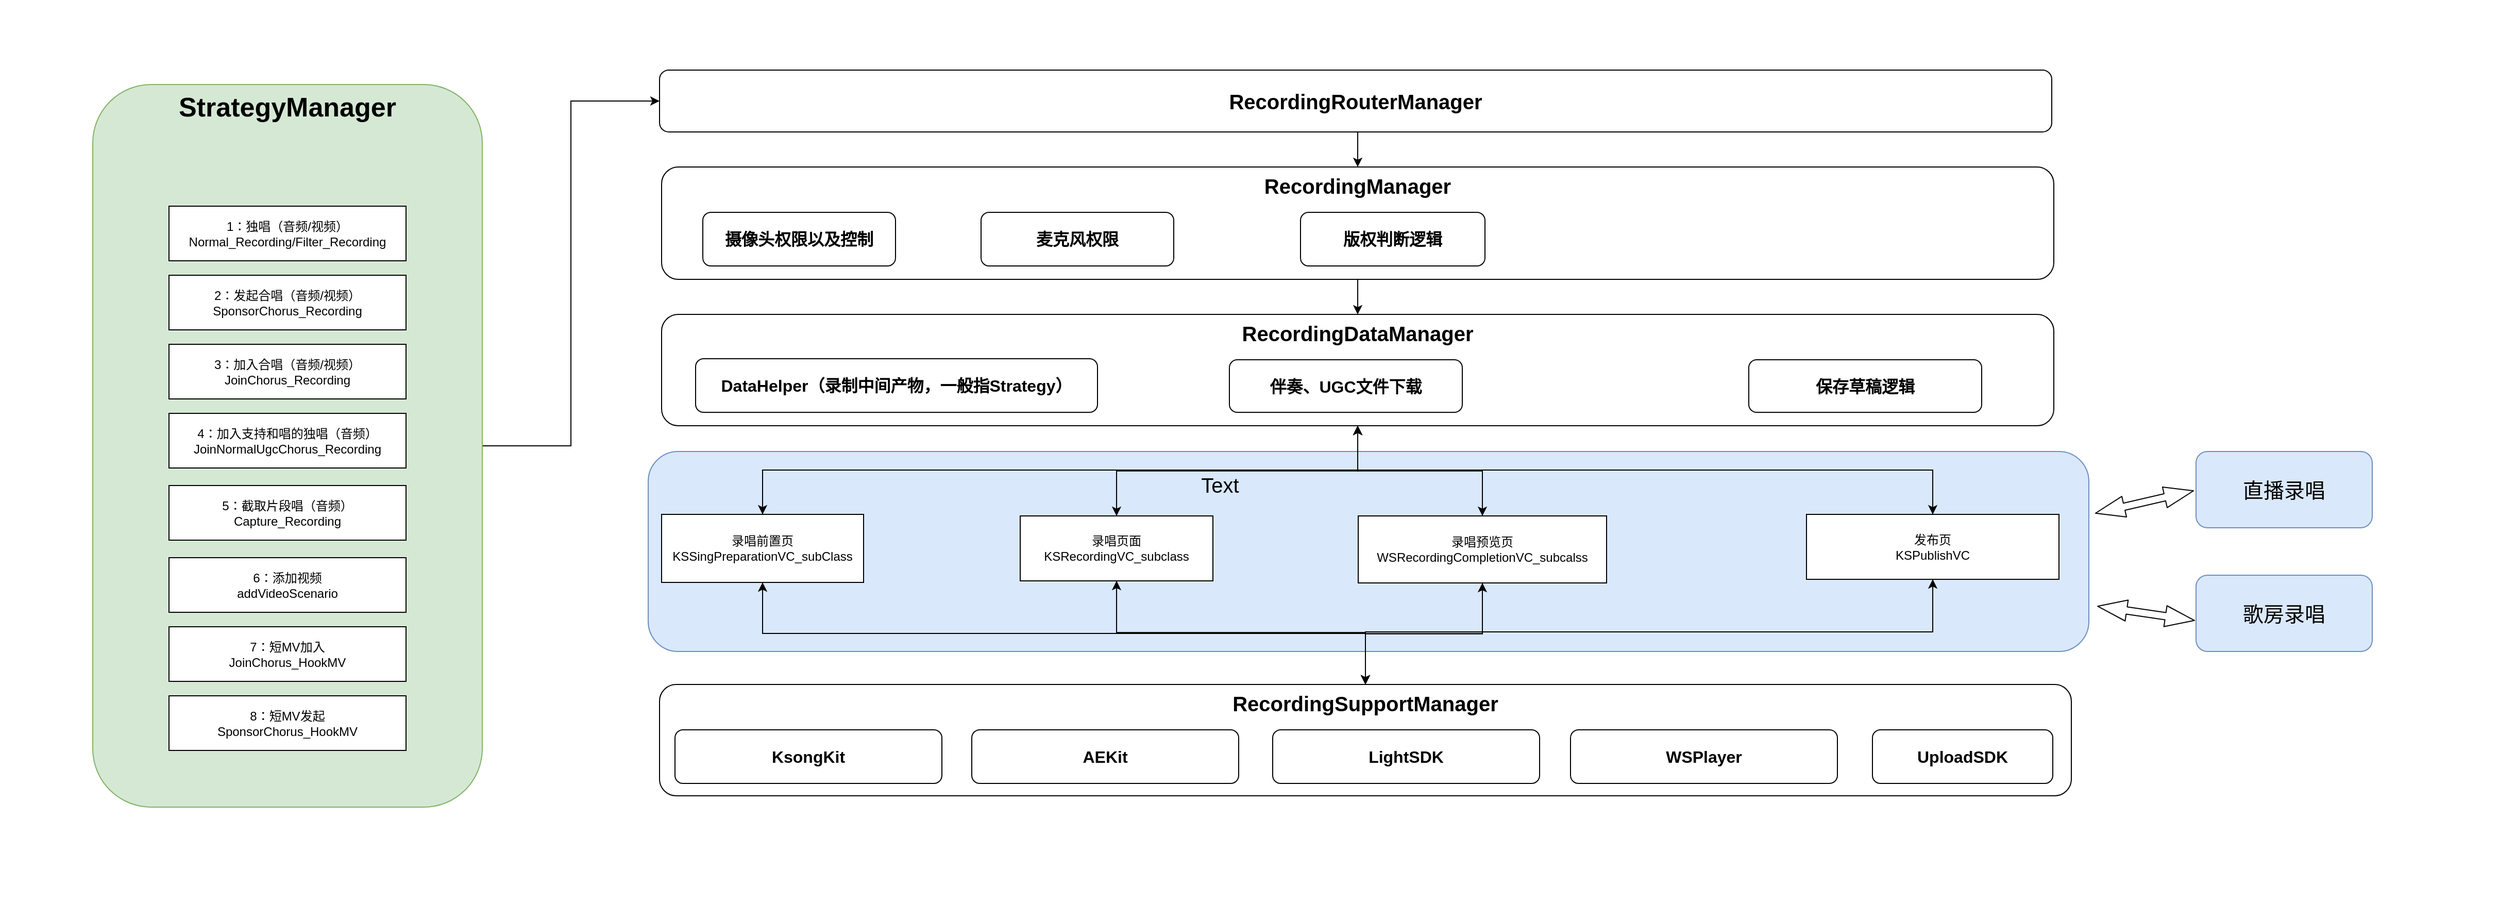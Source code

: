 <mxfile version="14.7.7" type="github">
  <diagram id="4FbR9pomIaIVxxBciywS" name="Page-1">
    <mxGraphModel dx="3631" dy="1334" grid="0" gridSize="10" guides="1" tooltips="1" connect="1" arrows="1" fold="1" page="0" pageScale="1" pageWidth="827" pageHeight="1169" math="0" shadow="0">
      <root>
        <mxCell id="0" />
        <mxCell id="1" parent="0" />
        <mxCell id="91c_8JPLTD3vud4gfQtf-39" value="" style="rounded=1;whiteSpace=wrap;html=1;fontSize=20;verticalAlign=middle;fillColor=#dae8fc;strokeColor=#6c8ebf;" vertex="1" parent="1">
          <mxGeometry x="-324" y="367" width="1398" height="194" as="geometry" />
        </mxCell>
        <mxCell id="91c_8JPLTD3vud4gfQtf-4" style="edgeStyle=orthogonalEdgeStyle;rounded=0;orthogonalLoop=1;jettySize=auto;html=1;exitX=1;exitY=0.5;exitDx=0;exitDy=0;entryX=0;entryY=0.5;entryDx=0;entryDy=0;" edge="1" parent="1" source="udFPGeZrtBHDWeZ5HIYq-1" target="91c_8JPLTD3vud4gfQtf-1">
          <mxGeometry relative="1" as="geometry" />
        </mxCell>
        <mxCell id="udFPGeZrtBHDWeZ5HIYq-1" value="&lt;b&gt;&lt;font style=&quot;font-size: 26px&quot;&gt;StrategyManager&lt;/font&gt;&lt;/b&gt;" style="rounded=1;whiteSpace=wrap;html=1;verticalAlign=top;fillColor=#d5e8d4;strokeColor=#82b366;" parent="1" vertex="1">
          <mxGeometry x="-863" y="11" width="378" height="701" as="geometry" />
        </mxCell>
        <mxCell id="udFPGeZrtBHDWeZ5HIYq-2" value="" style="group" parent="1" vertex="1" connectable="0">
          <mxGeometry x="-789" y="73" width="230" height="584" as="geometry" />
        </mxCell>
        <mxCell id="udFPGeZrtBHDWeZ5HIYq-3" value="" style="group" parent="udFPGeZrtBHDWeZ5HIYq-2" vertex="1" connectable="0">
          <mxGeometry y="56" width="230" height="528" as="geometry" />
        </mxCell>
        <mxCell id="udFPGeZrtBHDWeZ5HIYq-4" value="" style="group" parent="udFPGeZrtBHDWeZ5HIYq-3" vertex="1" connectable="0">
          <mxGeometry width="230" height="528" as="geometry" />
        </mxCell>
        <mxCell id="udFPGeZrtBHDWeZ5HIYq-5" value="1：独唱（音频/视频）&#xa;Normal_Recording/Filter_Recording" style="rounded=0;whiteSpace=wrap;html=1;" parent="udFPGeZrtBHDWeZ5HIYq-4" vertex="1">
          <mxGeometry width="230" height="53" as="geometry" />
        </mxCell>
        <mxCell id="udFPGeZrtBHDWeZ5HIYq-6" value="&lt;div&gt;2：发起合唱（音频/视频）&lt;/div&gt;&lt;div&gt;SponsorChorus_Recording&lt;/div&gt;" style="rounded=0;whiteSpace=wrap;html=1;" parent="udFPGeZrtBHDWeZ5HIYq-4" vertex="1">
          <mxGeometry y="67" width="230" height="53" as="geometry" />
        </mxCell>
        <mxCell id="udFPGeZrtBHDWeZ5HIYq-7" value="&lt;div&gt;3：加入合唱（音频/视频）&lt;/div&gt;&lt;div&gt;JoinChorus_Recording&lt;/div&gt;" style="rounded=0;whiteSpace=wrap;html=1;" parent="udFPGeZrtBHDWeZ5HIYq-4" vertex="1">
          <mxGeometry y="134" width="230" height="53" as="geometry" />
        </mxCell>
        <mxCell id="udFPGeZrtBHDWeZ5HIYq-8" value="&lt;div&gt;4：加入支持和唱的独唱（音频）&lt;/div&gt;&lt;div&gt;JoinNormalUgcChorus_Recording&lt;/div&gt;" style="rounded=0;whiteSpace=wrap;html=1;" parent="udFPGeZrtBHDWeZ5HIYq-4" vertex="1">
          <mxGeometry y="201" width="230" height="53" as="geometry" />
        </mxCell>
        <mxCell id="udFPGeZrtBHDWeZ5HIYq-9" value="&lt;div&gt;5：截取片段唱（音频）&lt;/div&gt;&lt;div&gt;Capture_Recording&lt;/div&gt;" style="rounded=0;whiteSpace=wrap;html=1;" parent="udFPGeZrtBHDWeZ5HIYq-4" vertex="1">
          <mxGeometry y="271" width="230" height="53" as="geometry" />
        </mxCell>
        <mxCell id="udFPGeZrtBHDWeZ5HIYq-10" value="&lt;div&gt;6：添加视频&lt;/div&gt;&lt;div&gt;addVideoScenario&lt;/div&gt;" style="rounded=0;whiteSpace=wrap;html=1;" parent="udFPGeZrtBHDWeZ5HIYq-4" vertex="1">
          <mxGeometry y="341" width="230" height="53" as="geometry" />
        </mxCell>
        <mxCell id="udFPGeZrtBHDWeZ5HIYq-11" value="&lt;div&gt;7：短MV加入&lt;/div&gt;&lt;div&gt;JoinChorus_HookMV&lt;/div&gt;" style="rounded=0;whiteSpace=wrap;html=1;" parent="udFPGeZrtBHDWeZ5HIYq-4" vertex="1">
          <mxGeometry y="408" width="230" height="53" as="geometry" />
        </mxCell>
        <mxCell id="udFPGeZrtBHDWeZ5HIYq-12" value="&lt;div&gt;8：短MV发起&lt;/div&gt;&lt;div&gt;SponsorChorus_HookMV&lt;/div&gt;" style="rounded=0;whiteSpace=wrap;html=1;" parent="udFPGeZrtBHDWeZ5HIYq-4" vertex="1">
          <mxGeometry y="475" width="230" height="53" as="geometry" />
        </mxCell>
        <mxCell id="91c_8JPLTD3vud4gfQtf-41" style="edgeStyle=orthogonalEdgeStyle;rounded=0;orthogonalLoop=1;jettySize=auto;html=1;exitX=0.5;exitY=1;exitDx=0;exitDy=0;entryX=0.5;entryY=0;entryDx=0;entryDy=0;fontSize=20;" edge="1" parent="1" source="udFPGeZrtBHDWeZ5HIYq-13" target="udFPGeZrtBHDWeZ5HIYq-34">
          <mxGeometry relative="1" as="geometry" />
        </mxCell>
        <mxCell id="udFPGeZrtBHDWeZ5HIYq-13" value="&lt;b&gt;&lt;font style=&quot;font-size: 20px&quot;&gt;RecordingManager&lt;/font&gt;&lt;/b&gt;" style="rounded=1;whiteSpace=wrap;html=1;verticalAlign=top;" parent="1" vertex="1">
          <mxGeometry x="-311" y="91" width="1351" height="109" as="geometry" />
        </mxCell>
        <mxCell id="91c_8JPLTD3vud4gfQtf-30" style="edgeStyle=orthogonalEdgeStyle;rounded=0;orthogonalLoop=1;jettySize=auto;html=1;exitX=0.5;exitY=1;exitDx=0;exitDy=0;entryX=0.5;entryY=0;entryDx=0;entryDy=0;fontSize=20;" edge="1" parent="1" source="udFPGeZrtBHDWeZ5HIYq-16" target="91c_8JPLTD3vud4gfQtf-15">
          <mxGeometry relative="1" as="geometry" />
        </mxCell>
        <mxCell id="91c_8JPLTD3vud4gfQtf-35" style="edgeStyle=orthogonalEdgeStyle;rounded=0;orthogonalLoop=1;jettySize=auto;html=1;exitX=0.5;exitY=0;exitDx=0;exitDy=0;entryX=0.5;entryY=1;entryDx=0;entryDy=0;fontSize=20;" edge="1" parent="1" source="udFPGeZrtBHDWeZ5HIYq-16" target="udFPGeZrtBHDWeZ5HIYq-34">
          <mxGeometry relative="1" as="geometry" />
        </mxCell>
        <mxCell id="udFPGeZrtBHDWeZ5HIYq-16" value="&lt;div&gt;录唱前置页&lt;/div&gt;&lt;div&gt;KSSingPreparationVC_subClass&lt;/div&gt;" style="rounded=0;whiteSpace=wrap;html=1;" parent="1" vertex="1">
          <mxGeometry x="-311" y="428" width="196" height="66" as="geometry" />
        </mxCell>
        <mxCell id="91c_8JPLTD3vud4gfQtf-31" style="edgeStyle=orthogonalEdgeStyle;rounded=0;orthogonalLoop=1;jettySize=auto;html=1;exitX=0.5;exitY=1;exitDx=0;exitDy=0;entryX=0.5;entryY=0;entryDx=0;entryDy=0;fontSize=20;" edge="1" parent="1" source="udFPGeZrtBHDWeZ5HIYq-22" target="91c_8JPLTD3vud4gfQtf-15">
          <mxGeometry relative="1" as="geometry" />
        </mxCell>
        <mxCell id="91c_8JPLTD3vud4gfQtf-36" style="edgeStyle=orthogonalEdgeStyle;rounded=0;orthogonalLoop=1;jettySize=auto;html=1;exitX=0.5;exitY=0;exitDx=0;exitDy=0;entryX=0.5;entryY=1;entryDx=0;entryDy=0;fontSize=20;" edge="1" parent="1" source="udFPGeZrtBHDWeZ5HIYq-22" target="udFPGeZrtBHDWeZ5HIYq-34">
          <mxGeometry relative="1" as="geometry" />
        </mxCell>
        <mxCell id="udFPGeZrtBHDWeZ5HIYq-22" value="录唱页面&lt;br&gt;KSRecordingVC_subclass" style="rounded=0;whiteSpace=wrap;html=1;" parent="1" vertex="1">
          <mxGeometry x="37" y="429.5" width="187" height="63" as="geometry" />
        </mxCell>
        <mxCell id="91c_8JPLTD3vud4gfQtf-32" style="edgeStyle=orthogonalEdgeStyle;rounded=0;orthogonalLoop=1;jettySize=auto;html=1;exitX=0.5;exitY=1;exitDx=0;exitDy=0;entryX=0.5;entryY=0;entryDx=0;entryDy=0;fontSize=20;" edge="1" parent="1" source="udFPGeZrtBHDWeZ5HIYq-23" target="91c_8JPLTD3vud4gfQtf-15">
          <mxGeometry relative="1" as="geometry" />
        </mxCell>
        <mxCell id="91c_8JPLTD3vud4gfQtf-37" style="edgeStyle=orthogonalEdgeStyle;rounded=0;orthogonalLoop=1;jettySize=auto;html=1;exitX=0.5;exitY=0;exitDx=0;exitDy=0;entryX=0.5;entryY=1;entryDx=0;entryDy=0;fontSize=20;" edge="1" parent="1" source="udFPGeZrtBHDWeZ5HIYq-23" target="udFPGeZrtBHDWeZ5HIYq-34">
          <mxGeometry relative="1" as="geometry" />
        </mxCell>
        <mxCell id="udFPGeZrtBHDWeZ5HIYq-23" value="录唱预览页&lt;br&gt;WSRecordingCompletionVC_subcalss" style="rounded=0;whiteSpace=wrap;html=1;" parent="1" vertex="1">
          <mxGeometry x="365" y="429.5" width="241" height="65" as="geometry" />
        </mxCell>
        <mxCell id="91c_8JPLTD3vud4gfQtf-38" style="edgeStyle=orthogonalEdgeStyle;rounded=0;orthogonalLoop=1;jettySize=auto;html=1;exitX=0.5;exitY=0;exitDx=0;exitDy=0;entryX=0.5;entryY=1;entryDx=0;entryDy=0;fontSize=20;" edge="1" parent="1" source="udFPGeZrtBHDWeZ5HIYq-24" target="udFPGeZrtBHDWeZ5HIYq-34">
          <mxGeometry relative="1" as="geometry" />
        </mxCell>
        <mxCell id="91c_8JPLTD3vud4gfQtf-43" style="edgeStyle=orthogonalEdgeStyle;rounded=0;orthogonalLoop=1;jettySize=auto;html=1;exitX=0.5;exitY=1;exitDx=0;exitDy=0;entryX=0.5;entryY=0;entryDx=0;entryDy=0;fontSize=20;" edge="1" parent="1" source="udFPGeZrtBHDWeZ5HIYq-24" target="91c_8JPLTD3vud4gfQtf-15">
          <mxGeometry relative="1" as="geometry" />
        </mxCell>
        <mxCell id="udFPGeZrtBHDWeZ5HIYq-24" value="发布页&#xa;KSPublishVC" style="rounded=0;whiteSpace=wrap;html=1;" parent="1" vertex="1">
          <mxGeometry x="800" y="428" width="245" height="63" as="geometry" />
        </mxCell>
        <mxCell id="udFPGeZrtBHDWeZ5HIYq-33" value="摄像头权限以及控制" style="rounded=1;whiteSpace=wrap;html=1;verticalAlign=middle;fontStyle=1;fontSize=16;" parent="1" vertex="1">
          <mxGeometry x="-271" y="135" width="187" height="52" as="geometry" />
        </mxCell>
        <mxCell id="91c_8JPLTD3vud4gfQtf-11" style="edgeStyle=orthogonalEdgeStyle;rounded=0;orthogonalLoop=1;jettySize=auto;html=1;exitX=0.5;exitY=1;exitDx=0;exitDy=0;fontSize=20;" edge="1" parent="1" source="udFPGeZrtBHDWeZ5HIYq-34" target="udFPGeZrtBHDWeZ5HIYq-16">
          <mxGeometry relative="1" as="geometry" />
        </mxCell>
        <mxCell id="91c_8JPLTD3vud4gfQtf-12" style="edgeStyle=orthogonalEdgeStyle;rounded=0;orthogonalLoop=1;jettySize=auto;html=1;exitX=0.5;exitY=1;exitDx=0;exitDy=0;entryX=0.5;entryY=0;entryDx=0;entryDy=0;fontSize=20;" edge="1" parent="1" source="udFPGeZrtBHDWeZ5HIYq-34" target="udFPGeZrtBHDWeZ5HIYq-22">
          <mxGeometry relative="1" as="geometry" />
        </mxCell>
        <mxCell id="91c_8JPLTD3vud4gfQtf-13" style="edgeStyle=orthogonalEdgeStyle;rounded=0;orthogonalLoop=1;jettySize=auto;html=1;exitX=0.5;exitY=1;exitDx=0;exitDy=0;entryX=0.5;entryY=0;entryDx=0;entryDy=0;fontSize=20;" edge="1" parent="1" source="udFPGeZrtBHDWeZ5HIYq-34" target="udFPGeZrtBHDWeZ5HIYq-23">
          <mxGeometry relative="1" as="geometry" />
        </mxCell>
        <mxCell id="91c_8JPLTD3vud4gfQtf-14" style="edgeStyle=orthogonalEdgeStyle;rounded=0;orthogonalLoop=1;jettySize=auto;html=1;exitX=0.5;exitY=1;exitDx=0;exitDy=0;entryX=0.5;entryY=0;entryDx=0;entryDy=0;fontSize=20;" edge="1" parent="1" source="udFPGeZrtBHDWeZ5HIYq-34" target="udFPGeZrtBHDWeZ5HIYq-24">
          <mxGeometry relative="1" as="geometry" />
        </mxCell>
        <mxCell id="udFPGeZrtBHDWeZ5HIYq-34" value="&lt;font style=&quot;font-size: 20px&quot;&gt;RecordingDataManager&lt;/font&gt;" style="rounded=1;whiteSpace=wrap;html=1;verticalAlign=top;fontStyle=1;fontSize=16;" parent="1" vertex="1">
          <mxGeometry x="-311" y="234" width="1351" height="108" as="geometry" />
        </mxCell>
        <mxCell id="91c_8JPLTD3vud4gfQtf-5" style="edgeStyle=orthogonalEdgeStyle;rounded=0;orthogonalLoop=1;jettySize=auto;html=1;exitX=0.5;exitY=1;exitDx=0;exitDy=0;entryX=0.5;entryY=0;entryDx=0;entryDy=0;" edge="1" parent="1" source="91c_8JPLTD3vud4gfQtf-1" target="udFPGeZrtBHDWeZ5HIYq-13">
          <mxGeometry relative="1" as="geometry" />
        </mxCell>
        <mxCell id="91c_8JPLTD3vud4gfQtf-1" value="RecordingRouterManager" style="rounded=1;whiteSpace=wrap;html=1;verticalAlign=middle;fontStyle=1;fontSize=20;" vertex="1" parent="1">
          <mxGeometry x="-313" y="-3" width="1351" height="60" as="geometry" />
        </mxCell>
        <mxCell id="udFPGeZrtBHDWeZ5HIYq-18" value="DataHelper（录制中间产物，一般指Strategy）" style="rounded=1;whiteSpace=wrap;html=1;verticalAlign=middle;fontStyle=1;fontSize=16;" parent="1" vertex="1">
          <mxGeometry x="-278" y="277" width="390" height="52" as="geometry" />
        </mxCell>
        <mxCell id="udFPGeZrtBHDWeZ5HIYq-19" value="伴奏、UGC文件下载" style="rounded=1;whiteSpace=wrap;html=1;verticalAlign=middle;fontStyle=1;fontSize=16;" parent="1" vertex="1">
          <mxGeometry x="240" y="278" width="226" height="51" as="geometry" />
        </mxCell>
        <mxCell id="91c_8JPLTD3vud4gfQtf-2" value="保存草稿逻辑" style="rounded=1;whiteSpace=wrap;html=1;verticalAlign=middle;fontStyle=1;fontSize=16;" vertex="1" parent="1">
          <mxGeometry x="744" y="278" width="226" height="51" as="geometry" />
        </mxCell>
        <mxCell id="91c_8JPLTD3vud4gfQtf-3" value="版权判断逻辑" style="rounded=1;whiteSpace=wrap;html=1;verticalAlign=middle;fontStyle=1;fontSize=16;" vertex="1" parent="1">
          <mxGeometry x="309" y="135" width="179" height="52" as="geometry" />
        </mxCell>
        <mxCell id="91c_8JPLTD3vud4gfQtf-26" style="edgeStyle=orthogonalEdgeStyle;rounded=0;orthogonalLoop=1;jettySize=auto;html=1;exitX=0.5;exitY=0;exitDx=0;exitDy=0;entryX=0.5;entryY=1;entryDx=0;entryDy=0;fontSize=20;" edge="1" parent="1" source="91c_8JPLTD3vud4gfQtf-15" target="udFPGeZrtBHDWeZ5HIYq-16">
          <mxGeometry relative="1" as="geometry" />
        </mxCell>
        <mxCell id="91c_8JPLTD3vud4gfQtf-27" style="edgeStyle=orthogonalEdgeStyle;rounded=0;orthogonalLoop=1;jettySize=auto;html=1;exitX=0.5;exitY=0;exitDx=0;exitDy=0;entryX=0.5;entryY=1;entryDx=0;entryDy=0;fontSize=20;" edge="1" parent="1" source="91c_8JPLTD3vud4gfQtf-15" target="udFPGeZrtBHDWeZ5HIYq-22">
          <mxGeometry relative="1" as="geometry" />
        </mxCell>
        <mxCell id="91c_8JPLTD3vud4gfQtf-28" style="edgeStyle=orthogonalEdgeStyle;rounded=0;orthogonalLoop=1;jettySize=auto;html=1;exitX=0.5;exitY=0;exitDx=0;exitDy=0;entryX=0.5;entryY=1;entryDx=0;entryDy=0;fontSize=20;" edge="1" parent="1" source="91c_8JPLTD3vud4gfQtf-15" target="udFPGeZrtBHDWeZ5HIYq-23">
          <mxGeometry relative="1" as="geometry" />
        </mxCell>
        <mxCell id="91c_8JPLTD3vud4gfQtf-44" style="edgeStyle=orthogonalEdgeStyle;rounded=0;orthogonalLoop=1;jettySize=auto;html=1;exitX=0.5;exitY=0;exitDx=0;exitDy=0;entryX=0.5;entryY=1;entryDx=0;entryDy=0;fontSize=20;" edge="1" parent="1" source="91c_8JPLTD3vud4gfQtf-15" target="udFPGeZrtBHDWeZ5HIYq-24">
          <mxGeometry relative="1" as="geometry" />
        </mxCell>
        <mxCell id="91c_8JPLTD3vud4gfQtf-15" value="&lt;font style=&quot;font-size: 20px&quot;&gt;RecordingSupportManager&lt;/font&gt;" style="rounded=1;whiteSpace=wrap;html=1;verticalAlign=top;fontStyle=1;fontSize=16;" vertex="1" parent="1">
          <mxGeometry x="-313" y="593" width="1370" height="108" as="geometry" />
        </mxCell>
        <mxCell id="91c_8JPLTD3vud4gfQtf-16" value="KsongKit" style="rounded=1;whiteSpace=wrap;html=1;verticalAlign=middle;fontStyle=1;fontSize=16;" vertex="1" parent="1">
          <mxGeometry x="-298" y="637" width="259" height="52" as="geometry" />
        </mxCell>
        <mxCell id="91c_8JPLTD3vud4gfQtf-17" value="AEKit" style="rounded=1;whiteSpace=wrap;html=1;verticalAlign=middle;fontStyle=1;fontSize=16;" vertex="1" parent="1">
          <mxGeometry x="-10" y="637" width="259" height="52" as="geometry" />
        </mxCell>
        <mxCell id="91c_8JPLTD3vud4gfQtf-18" value="LightSDK" style="rounded=1;whiteSpace=wrap;html=1;verticalAlign=middle;fontStyle=1;fontSize=16;" vertex="1" parent="1">
          <mxGeometry x="282" y="637" width="259" height="52" as="geometry" />
        </mxCell>
        <mxCell id="91c_8JPLTD3vud4gfQtf-23" value="WSPlayer" style="rounded=1;whiteSpace=wrap;html=1;verticalAlign=middle;fontStyle=1;fontSize=16;" vertex="1" parent="1">
          <mxGeometry x="571" y="637" width="259" height="52" as="geometry" />
        </mxCell>
        <mxCell id="91c_8JPLTD3vud4gfQtf-24" value="UploadSDK" style="rounded=1;whiteSpace=wrap;html=1;verticalAlign=middle;fontStyle=1;fontSize=16;" vertex="1" parent="1">
          <mxGeometry x="864" y="637" width="175" height="52" as="geometry" />
        </mxCell>
        <mxCell id="91c_8JPLTD3vud4gfQtf-45" value="直播录唱" style="rounded=1;whiteSpace=wrap;html=1;fontSize=20;verticalAlign=middle;fillColor=#dae8fc;strokeColor=#6c8ebf;" vertex="1" parent="1">
          <mxGeometry x="1178" y="367" width="171" height="74" as="geometry" />
        </mxCell>
        <mxCell id="91c_8JPLTD3vud4gfQtf-46" value="歌房录唱" style="rounded=1;whiteSpace=wrap;html=1;fontSize=20;verticalAlign=middle;fillColor=#dae8fc;strokeColor=#6c8ebf;" vertex="1" parent="1">
          <mxGeometry x="1178" y="487" width="171" height="74" as="geometry" />
        </mxCell>
        <mxCell id="91c_8JPLTD3vud4gfQtf-47" value="" style="shape=flexArrow;endArrow=classic;startArrow=classic;html=1;fontSize=20;width=7.059;endSize=9.165;endWidth=12.457;startSize=9.165;startWidth=12.457;" edge="1" parent="1">
          <mxGeometry width="100" height="100" relative="1" as="geometry">
            <mxPoint x="1080" y="427" as="sourcePoint" />
            <mxPoint x="1176" y="405" as="targetPoint" />
            <Array as="points" />
          </mxGeometry>
        </mxCell>
        <mxCell id="91c_8JPLTD3vud4gfQtf-49" value="" style="shape=flexArrow;endArrow=classic;startArrow=classic;html=1;fontSize=20;width=7.059;endSize=9.165;endWidth=12.457;startSize=9.165;startWidth=12.457;" edge="1" parent="1">
          <mxGeometry width="100" height="100" relative="1" as="geometry">
            <mxPoint x="1082" y="517" as="sourcePoint" />
            <mxPoint x="1177" y="531" as="targetPoint" />
            <Array as="points" />
          </mxGeometry>
        </mxCell>
        <mxCell id="91c_8JPLTD3vud4gfQtf-50" value="Text" style="text;html=1;strokeColor=none;fillColor=none;align=center;verticalAlign=middle;whiteSpace=wrap;rounded=0;fontSize=20;" vertex="1" parent="1">
          <mxGeometry x="211" y="389" width="40" height="20" as="geometry" />
        </mxCell>
        <mxCell id="91c_8JPLTD3vud4gfQtf-51" value="&amp;nbsp;&amp;nbsp;" style="text;html=1;strokeColor=none;fillColor=none;align=center;verticalAlign=middle;whiteSpace=wrap;rounded=0;fontSize=20;" vertex="1" parent="1">
          <mxGeometry x="-953" y="-69" width="40" height="20" as="geometry" />
        </mxCell>
        <mxCell id="91c_8JPLTD3vud4gfQtf-52" value="&amp;nbsp;&amp;nbsp;" style="text;html=1;strokeColor=none;fillColor=none;align=center;verticalAlign=middle;whiteSpace=wrap;rounded=0;fontSize=20;" vertex="1" parent="1">
          <mxGeometry x="-953" y="782" width="40" height="20" as="geometry" />
        </mxCell>
        <mxCell id="91c_8JPLTD3vud4gfQtf-53" value="&amp;nbsp;&amp;nbsp;" style="text;html=1;strokeColor=none;fillColor=none;align=center;verticalAlign=middle;whiteSpace=wrap;rounded=0;fontSize=20;" vertex="1" parent="1">
          <mxGeometry x="1431" y="782" width="40" height="20" as="geometry" />
        </mxCell>
        <mxCell id="91c_8JPLTD3vud4gfQtf-54" value="&amp;nbsp;&amp;nbsp;" style="text;html=1;strokeColor=none;fillColor=none;align=center;verticalAlign=middle;whiteSpace=wrap;rounded=0;fontSize=20;" vertex="1" parent="1">
          <mxGeometry x="1431" y="-69" width="40" height="20" as="geometry" />
        </mxCell>
        <mxCell id="91c_8JPLTD3vud4gfQtf-55" value="麦克风权限" style="rounded=1;whiteSpace=wrap;html=1;verticalAlign=middle;fontStyle=1;fontSize=16;" vertex="1" parent="1">
          <mxGeometry x="-1" y="135" width="187" height="52" as="geometry" />
        </mxCell>
      </root>
    </mxGraphModel>
  </diagram>
</mxfile>
